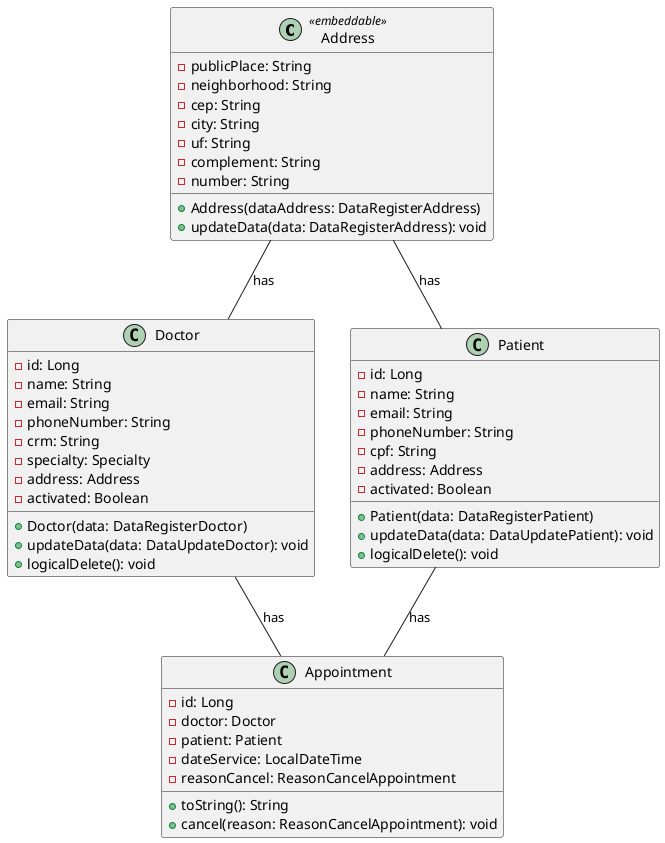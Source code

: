 @startuml

    class Address <<embeddable>> {
        - publicPlace: String
        - neighborhood: String
        - cep: String
        - city: String
        - uf: String
        - complement: String
        - number: String

        + Address(dataAddress: DataRegisterAddress)
        + updateData(data: DataRegisterAddress): void
    }

    class Appointment {
        - id: Long
        - doctor: Doctor
        - patient: Patient
        - dateService: LocalDateTime
        - reasonCancel: ReasonCancelAppointment

        + toString(): String
        + cancel(reason: ReasonCancelAppointment): void
    }

    class Doctor {
        - id: Long
        - name: String
        - email: String
        - phoneNumber: String
        - crm: String
        - specialty: Specialty
        - address: Address
        - activated: Boolean

        + Doctor(data: DataRegisterDoctor)
        + updateData(data: DataUpdateDoctor): void
        + logicalDelete(): void
    }

    class Patient {
        - id: Long
        - name: String
        - email: String
        - phoneNumber: String
        - cpf: String
        - address: Address
        - activated: Boolean

        + Patient(data: DataRegisterPatient)
        + updateData(data: DataUpdatePatient): void
        + logicalDelete(): void
    }

    Address -- Doctor : has
    Address -- Patient : has
    Doctor -- Appointment : has
    Patient -- Appointment : has
}

@enduml

